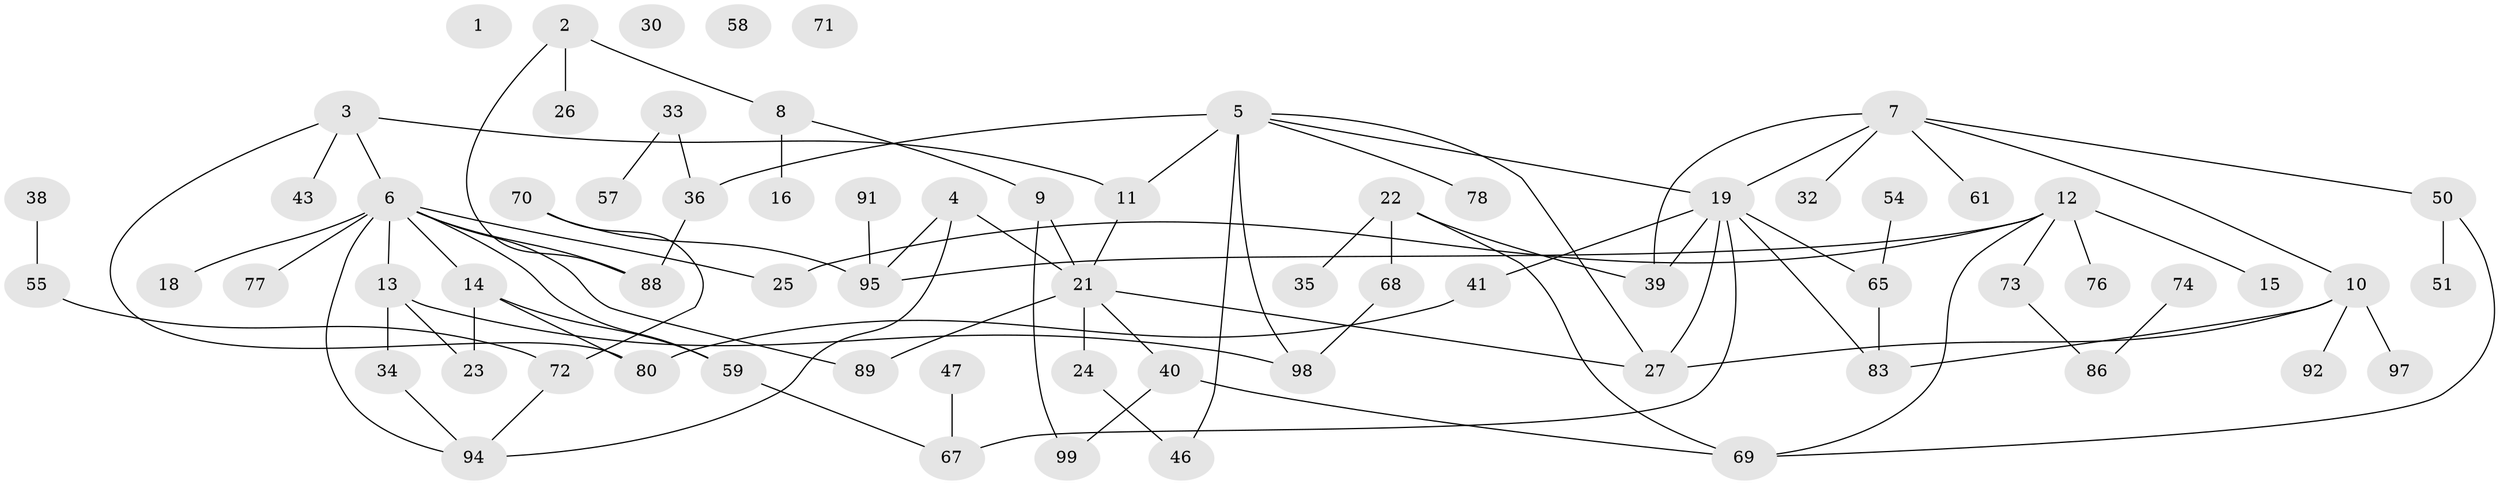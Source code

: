 // original degree distribution, {0: 0.039603960396039604, 1: 0.2079207920792079, 4: 0.13861386138613863, 2: 0.297029702970297, 3: 0.25742574257425743, 7: 0.009900990099009901, 5: 0.039603960396039604, 6: 0.009900990099009901}
// Generated by graph-tools (version 1.1) at 2025/16/03/04/25 18:16:40]
// undirected, 70 vertices, 90 edges
graph export_dot {
graph [start="1"]
  node [color=gray90,style=filled];
  1;
  2 [super="+96"];
  3 [super="+29+48+79+93"];
  4 [super="+31+75"];
  5 [super="+52+60+100"];
  6 [super="+53+82+90"];
  7 [super="+28+37"];
  8 [super="+84+85"];
  9 [super="+17"];
  10 [super="+42+101"];
  11 [super="+66"];
  12 [super="+44+56"];
  13 [super="+81+87"];
  14 [super="+45+49"];
  15;
  16 [super="+64"];
  18;
  19 [super="+20+62+63"];
  21;
  22;
  23;
  24;
  25;
  26;
  27;
  30;
  32;
  33;
  34;
  35;
  36;
  38;
  39;
  40;
  41;
  43;
  46;
  47;
  50;
  51;
  54;
  55;
  57;
  58;
  59;
  61;
  65;
  67;
  68;
  69;
  70;
  71;
  72;
  73;
  74;
  76;
  77;
  78;
  80;
  83;
  86;
  88;
  89;
  91;
  92;
  94;
  95;
  97;
  98;
  99;
  2 -- 88;
  2 -- 26;
  2 -- 8;
  3 -- 80;
  3 -- 43;
  3 -- 6;
  3 -- 11;
  4 -- 94;
  4 -- 95;
  4 -- 21;
  5 -- 98;
  5 -- 78;
  5 -- 27;
  5 -- 36;
  5 -- 46;
  5 -- 11;
  5 -- 19;
  6 -- 18;
  6 -- 88;
  6 -- 89;
  6 -- 59;
  6 -- 25;
  6 -- 77;
  6 -- 94;
  6 -- 13;
  6 -- 14 [weight=2];
  7 -- 32;
  7 -- 50;
  7 -- 39;
  7 -- 61;
  7 -- 10;
  7 -- 19;
  8 -- 9;
  8 -- 16;
  9 -- 99;
  9 -- 21;
  10 -- 27;
  10 -- 92;
  10 -- 97;
  10 -- 83;
  11 -- 21;
  12 -- 73;
  12 -- 69;
  12 -- 76 [weight=2];
  12 -- 25;
  12 -- 95;
  12 -- 15;
  13 -- 98;
  13 -- 34;
  13 -- 23;
  14 -- 80;
  14 -- 59;
  14 -- 23;
  19 -- 65 [weight=2];
  19 -- 83;
  19 -- 41;
  19 -- 67;
  19 -- 39;
  19 -- 27;
  21 -- 24;
  21 -- 27;
  21 -- 40;
  21 -- 89;
  22 -- 35;
  22 -- 39;
  22 -- 68;
  22 -- 69;
  24 -- 46;
  33 -- 36;
  33 -- 57;
  34 -- 94;
  36 -- 88;
  38 -- 55;
  40 -- 69;
  40 -- 99;
  41 -- 80;
  47 -- 67;
  50 -- 51;
  50 -- 69;
  54 -- 65;
  55 -- 72;
  59 -- 67;
  65 -- 83;
  68 -- 98;
  70 -- 72;
  70 -- 95;
  72 -- 94;
  73 -- 86;
  74 -- 86;
  91 -- 95;
}
